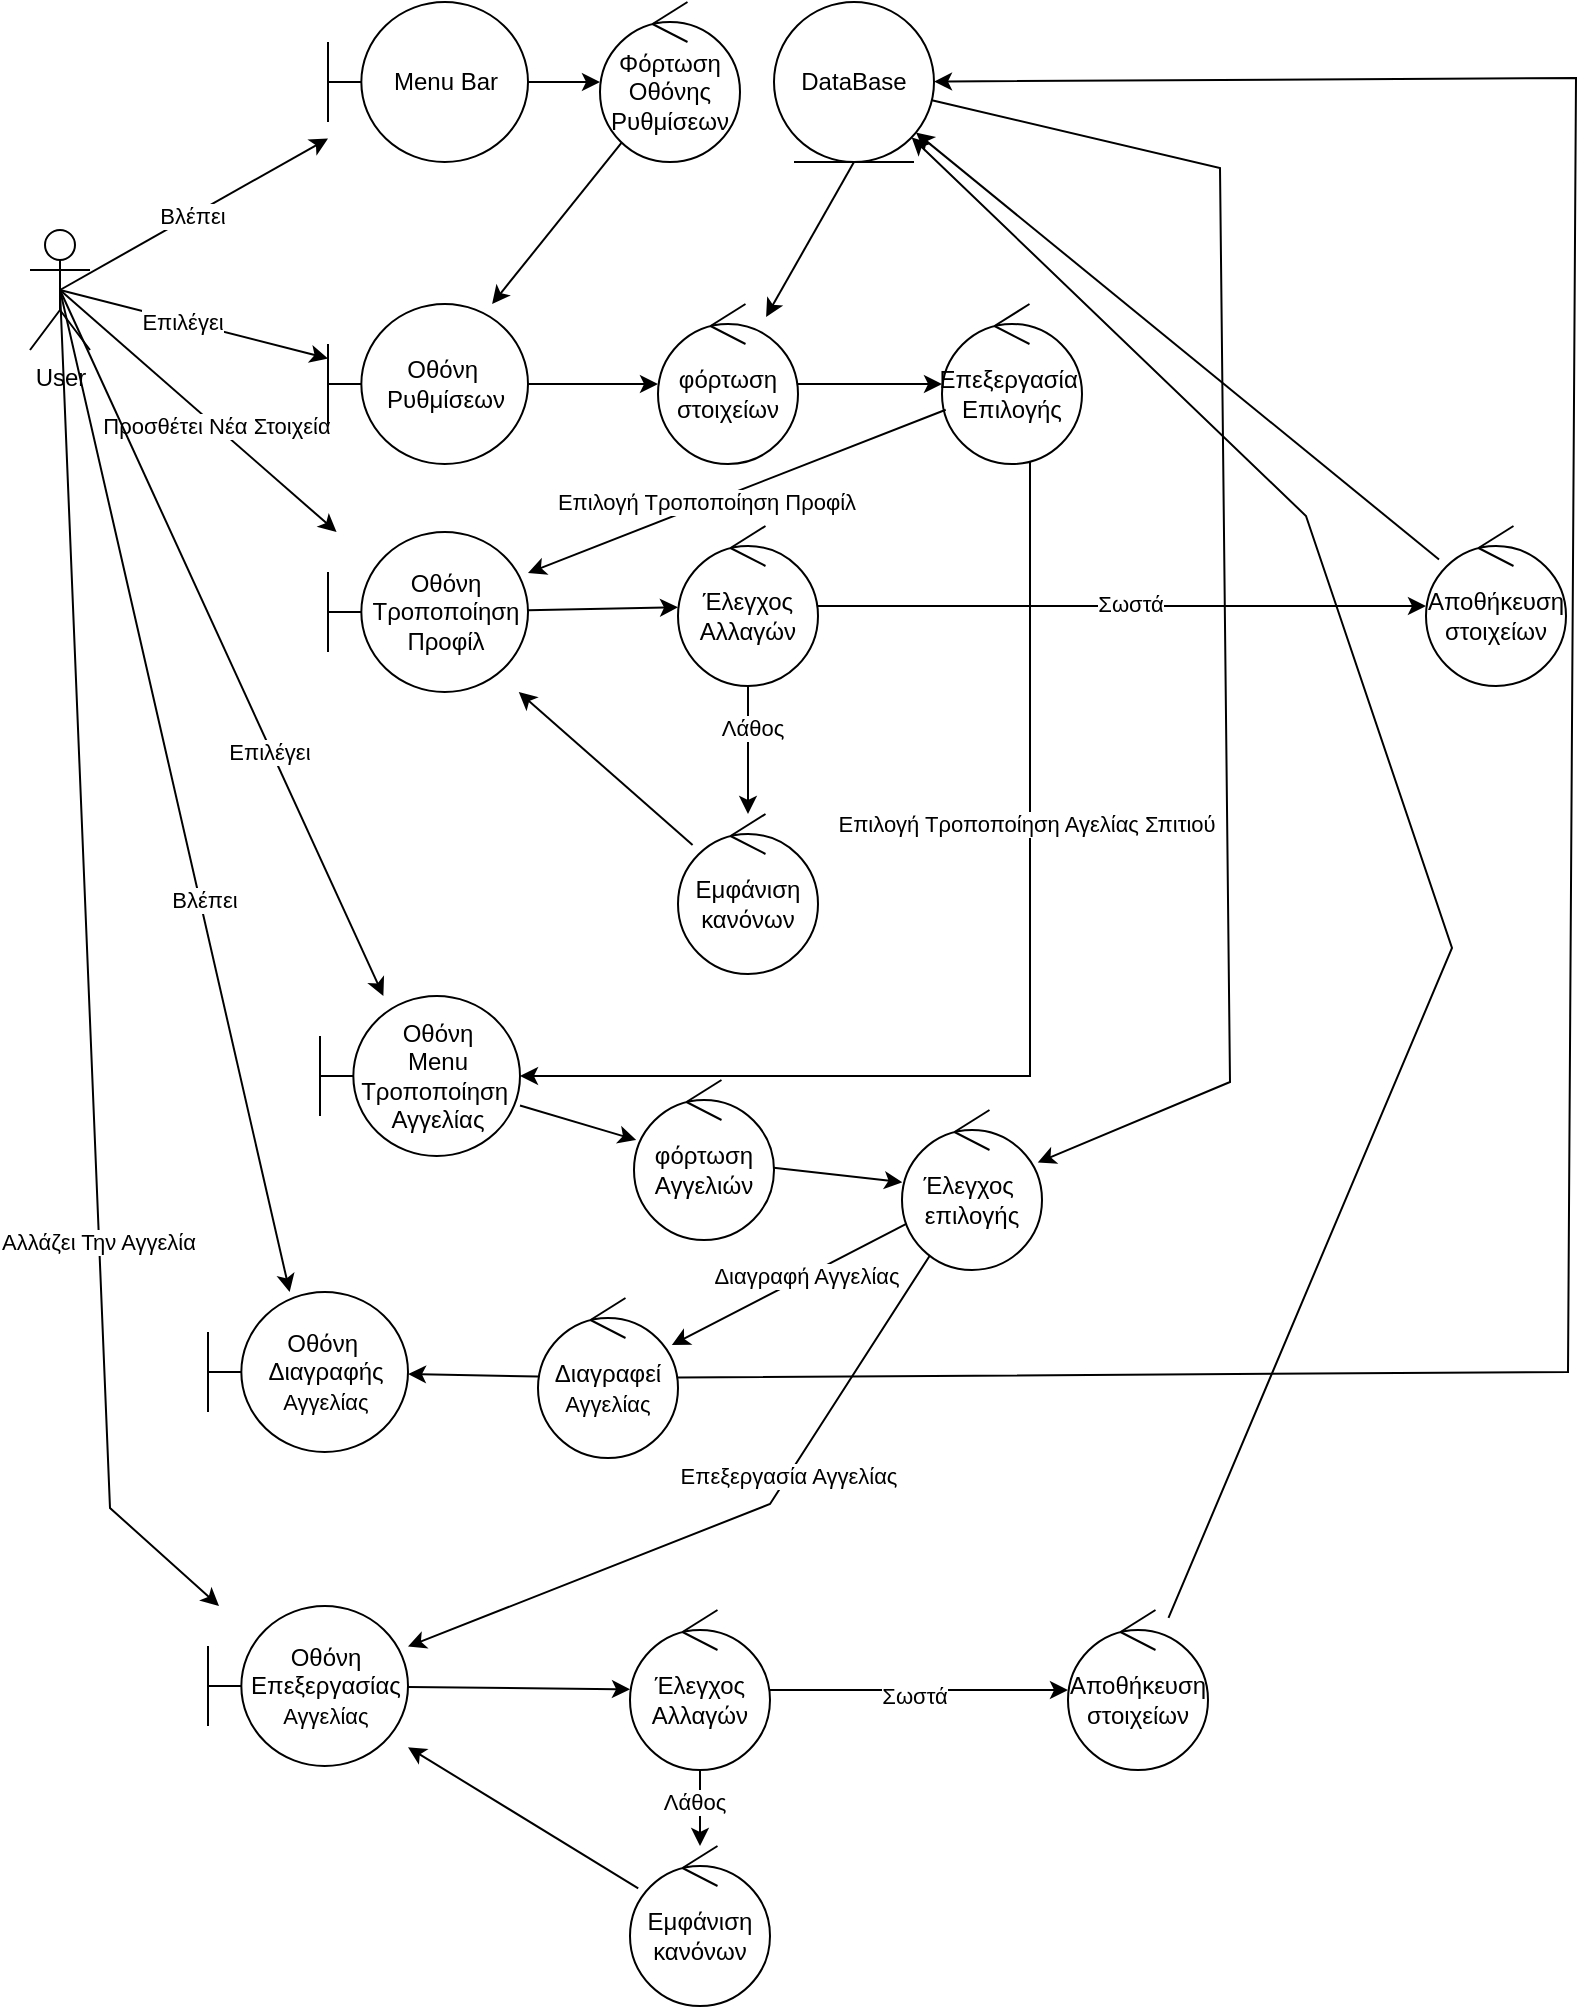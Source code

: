 <mxfile version="26.2.2">
  <diagram name="Σελίδα-1" id="8BYGorF-1CgQnMmw-XZW">
    <mxGraphModel dx="1444" dy="1060" grid="0" gridSize="10" guides="1" tooltips="1" connect="1" arrows="1" fold="1" page="0" pageScale="1" pageWidth="827" pageHeight="1169" math="0" shadow="0">
      <root>
        <mxCell id="0" />
        <mxCell id="1" parent="0" />
        <mxCell id="nUsiypDdLE6ypsbWPNVa-3" style="edgeStyle=none;rounded=0;orthogonalLoop=1;jettySize=auto;html=1;exitX=0.5;exitY=0.5;exitDx=0;exitDy=0;exitPerimeter=0;" parent="1" source="dpwUTuutwJOYTm1G-602-5" target="nUsiypDdLE6ypsbWPNVa-1" edge="1">
          <mxGeometry relative="1" as="geometry" />
        </mxCell>
        <mxCell id="nUsiypDdLE6ypsbWPNVa-4" value="Βλέπει" style="edgeLabel;html=1;align=center;verticalAlign=middle;resizable=0;points=[];" parent="nUsiypDdLE6ypsbWPNVa-3" vertex="1" connectable="0">
          <mxGeometry x="-0.012" relative="1" as="geometry">
            <mxPoint as="offset" />
          </mxGeometry>
        </mxCell>
        <mxCell id="nUsiypDdLE6ypsbWPNVa-6" style="edgeStyle=none;rounded=0;orthogonalLoop=1;jettySize=auto;html=1;exitX=0.5;exitY=0.5;exitDx=0;exitDy=0;exitPerimeter=0;" parent="1" source="dpwUTuutwJOYTm1G-602-5" target="nUsiypDdLE6ypsbWPNVa-5" edge="1">
          <mxGeometry relative="1" as="geometry" />
        </mxCell>
        <mxCell id="nUsiypDdLE6ypsbWPNVa-7" value="Επιλέγει" style="edgeLabel;html=1;align=center;verticalAlign=middle;resizable=0;points=[];" parent="nUsiypDdLE6ypsbWPNVa-6" vertex="1" connectable="0">
          <mxGeometry x="-0.099" relative="1" as="geometry">
            <mxPoint as="offset" />
          </mxGeometry>
        </mxCell>
        <mxCell id="nUsiypDdLE6ypsbWPNVa-13" style="edgeStyle=none;rounded=0;orthogonalLoop=1;jettySize=auto;html=1;exitX=0.5;exitY=0.5;exitDx=0;exitDy=0;exitPerimeter=0;" parent="1" source="dpwUTuutwJOYTm1G-602-5" target="nUsiypDdLE6ypsbWPNVa-11" edge="1">
          <mxGeometry relative="1" as="geometry" />
        </mxCell>
        <mxCell id="nUsiypDdLE6ypsbWPNVa-14" value="Προσθέτει Νέα Στοιχεία" style="edgeLabel;html=1;align=center;verticalAlign=middle;resizable=0;points=[];" parent="nUsiypDdLE6ypsbWPNVa-13" vertex="1" connectable="0">
          <mxGeometry x="0.119" relative="1" as="geometry">
            <mxPoint as="offset" />
          </mxGeometry>
        </mxCell>
        <mxCell id="zBdxMDdA5Jc1Q53KBNL7-8" style="edgeStyle=none;rounded=0;orthogonalLoop=1;jettySize=auto;html=1;exitX=0.5;exitY=0.5;exitDx=0;exitDy=0;exitPerimeter=0;" edge="1" parent="1" source="dpwUTuutwJOYTm1G-602-5" target="zBdxMDdA5Jc1Q53KBNL7-5">
          <mxGeometry relative="1" as="geometry" />
        </mxCell>
        <mxCell id="zBdxMDdA5Jc1Q53KBNL7-9" value="Επιλέγει&amp;nbsp;" style="edgeLabel;html=1;align=center;verticalAlign=middle;resizable=0;points=[];" vertex="1" connectable="0" parent="zBdxMDdA5Jc1Q53KBNL7-8">
          <mxGeometry x="0.307" relative="1" as="geometry">
            <mxPoint as="offset" />
          </mxGeometry>
        </mxCell>
        <mxCell id="zBdxMDdA5Jc1Q53KBNL7-39" style="edgeStyle=none;rounded=0;orthogonalLoop=1;jettySize=auto;html=1;exitX=0.5;exitY=0.5;exitDx=0;exitDy=0;exitPerimeter=0;" edge="1" parent="1" source="dpwUTuutwJOYTm1G-602-5" target="zBdxMDdA5Jc1Q53KBNL7-15">
          <mxGeometry relative="1" as="geometry" />
        </mxCell>
        <mxCell id="zBdxMDdA5Jc1Q53KBNL7-40" value="Βλέπει" style="edgeLabel;html=1;align=center;verticalAlign=middle;resizable=0;points=[];" vertex="1" connectable="0" parent="zBdxMDdA5Jc1Q53KBNL7-39">
          <mxGeometry x="0.218" y="2" relative="1" as="geometry">
            <mxPoint as="offset" />
          </mxGeometry>
        </mxCell>
        <mxCell id="zBdxMDdA5Jc1Q53KBNL7-41" style="edgeStyle=none;rounded=0;orthogonalLoop=1;jettySize=auto;html=1;exitX=0.5;exitY=0.5;exitDx=0;exitDy=0;exitPerimeter=0;" edge="1" parent="1" source="dpwUTuutwJOYTm1G-602-5" target="zBdxMDdA5Jc1Q53KBNL7-23">
          <mxGeometry relative="1" as="geometry">
            <Array as="points">
              <mxPoint x="-331" y="510" />
            </Array>
          </mxGeometry>
        </mxCell>
        <mxCell id="zBdxMDdA5Jc1Q53KBNL7-42" value="Αλλάζει Την Αγγελία" style="edgeLabel;html=1;align=center;verticalAlign=middle;resizable=0;points=[];" vertex="1" connectable="0" parent="zBdxMDdA5Jc1Q53KBNL7-41">
          <mxGeometry x="0.396" y="-1" relative="1" as="geometry">
            <mxPoint as="offset" />
          </mxGeometry>
        </mxCell>
        <mxCell id="dpwUTuutwJOYTm1G-602-5" value="User" style="shape=umlActor;verticalLabelPosition=bottom;verticalAlign=top;html=1;outlineConnect=0;" parent="1" vertex="1">
          <mxGeometry x="-371" y="-129" width="30" height="60" as="geometry" />
        </mxCell>
        <mxCell id="nUsiypDdLE6ypsbWPNVa-10" style="edgeStyle=none;rounded=0;orthogonalLoop=1;jettySize=auto;html=1;exitX=0.5;exitY=1;exitDx=0;exitDy=0;" parent="1" source="dpwUTuutwJOYTm1G-602-13" target="nUsiypDdLE6ypsbWPNVa-8" edge="1">
          <mxGeometry relative="1" as="geometry" />
        </mxCell>
        <mxCell id="dpwUTuutwJOYTm1G-602-13" value="DataBase" style="ellipse;shape=umlEntity;whiteSpace=wrap;html=1;" parent="1" vertex="1">
          <mxGeometry x="1" y="-243" width="80" height="80" as="geometry" />
        </mxCell>
        <mxCell id="fuIP2sSBbOLj8hBxwQu8-3" value="" style="edgeStyle=none;rounded=0;orthogonalLoop=1;jettySize=auto;html=1;" parent="1" source="nUsiypDdLE6ypsbWPNVa-1" target="fuIP2sSBbOLj8hBxwQu8-1" edge="1">
          <mxGeometry relative="1" as="geometry" />
        </mxCell>
        <mxCell id="nUsiypDdLE6ypsbWPNVa-1" value="Menu Bar" style="shape=umlBoundary;whiteSpace=wrap;html=1;" parent="1" vertex="1">
          <mxGeometry x="-222" y="-243" width="100" height="80" as="geometry" />
        </mxCell>
        <mxCell id="nUsiypDdLE6ypsbWPNVa-9" value="" style="edgeStyle=none;rounded=0;orthogonalLoop=1;jettySize=auto;html=1;" parent="1" source="nUsiypDdLE6ypsbWPNVa-5" target="nUsiypDdLE6ypsbWPNVa-8" edge="1">
          <mxGeometry relative="1" as="geometry" />
        </mxCell>
        <mxCell id="nUsiypDdLE6ypsbWPNVa-5" value="Οθόνη&amp;nbsp;&lt;div&gt;Ρυθμίσεων&lt;/div&gt;" style="shape=umlBoundary;whiteSpace=wrap;html=1;" parent="1" vertex="1">
          <mxGeometry x="-222" y="-92" width="100" height="80" as="geometry" />
        </mxCell>
        <mxCell id="zBdxMDdA5Jc1Q53KBNL7-2" value="" style="edgeStyle=orthogonalEdgeStyle;rounded=0;orthogonalLoop=1;jettySize=auto;html=1;" edge="1" parent="1" source="nUsiypDdLE6ypsbWPNVa-8" target="zBdxMDdA5Jc1Q53KBNL7-1">
          <mxGeometry relative="1" as="geometry" />
        </mxCell>
        <mxCell id="nUsiypDdLE6ypsbWPNVa-8" value="φόρτωση&lt;div&gt;στοιχείων&lt;/div&gt;" style="ellipse;shape=umlControl;whiteSpace=wrap;html=1;" parent="1" vertex="1">
          <mxGeometry x="-57" y="-92" width="70" height="80" as="geometry" />
        </mxCell>
        <mxCell id="nUsiypDdLE6ypsbWPNVa-16" value="" style="edgeStyle=none;rounded=0;orthogonalLoop=1;jettySize=auto;html=1;" parent="1" source="nUsiypDdLE6ypsbWPNVa-20" target="nUsiypDdLE6ypsbWPNVa-15" edge="1">
          <mxGeometry relative="1" as="geometry">
            <mxPoint x="-60" y="140" as="sourcePoint" />
          </mxGeometry>
        </mxCell>
        <mxCell id="nUsiypDdLE6ypsbWPNVa-19" value="Σωστά" style="edgeLabel;html=1;align=center;verticalAlign=middle;resizable=0;points=[];" parent="nUsiypDdLE6ypsbWPNVa-16" vertex="1" connectable="0">
          <mxGeometry x="0.026" y="1" relative="1" as="geometry">
            <mxPoint as="offset" />
          </mxGeometry>
        </mxCell>
        <mxCell id="nUsiypDdLE6ypsbWPNVa-11" value="Οθόνη&lt;div&gt;Τροποποίηση Προφίλ&lt;/div&gt;" style="shape=umlBoundary;whiteSpace=wrap;html=1;" parent="1" vertex="1">
          <mxGeometry x="-222" y="22" width="100" height="80" as="geometry" />
        </mxCell>
        <mxCell id="nUsiypDdLE6ypsbWPNVa-18" value="" style="edgeStyle=none;rounded=0;orthogonalLoop=1;jettySize=auto;html=1;" parent="1" source="nUsiypDdLE6ypsbWPNVa-15" target="dpwUTuutwJOYTm1G-602-13" edge="1">
          <mxGeometry relative="1" as="geometry" />
        </mxCell>
        <mxCell id="zBdxMDdA5Jc1Q53KBNL7-6" value="" style="edgeStyle=orthogonalEdgeStyle;rounded=0;orthogonalLoop=1;jettySize=auto;html=1;" edge="1" parent="1" source="zBdxMDdA5Jc1Q53KBNL7-1" target="zBdxMDdA5Jc1Q53KBNL7-5">
          <mxGeometry relative="1" as="geometry">
            <mxPoint x="139" y="126" as="sourcePoint" />
            <Array as="points">
              <mxPoint x="129" y="294" />
            </Array>
          </mxGeometry>
        </mxCell>
        <mxCell id="zBdxMDdA5Jc1Q53KBNL7-10" value="Επιλογή Τροποποίηση Αγελίας Σπιτιού" style="edgeLabel;html=1;align=center;verticalAlign=middle;resizable=0;points=[];" vertex="1" connectable="0" parent="zBdxMDdA5Jc1Q53KBNL7-6">
          <mxGeometry x="-0.356" y="-2" relative="1" as="geometry">
            <mxPoint as="offset" />
          </mxGeometry>
        </mxCell>
        <mxCell id="nUsiypDdLE6ypsbWPNVa-15" value="&lt;div&gt;Αποθήκευση&lt;/div&gt;&lt;div&gt;στοιχείων&lt;/div&gt;" style="ellipse;shape=umlControl;whiteSpace=wrap;html=1;" parent="1" vertex="1">
          <mxGeometry x="327" y="19" width="70" height="80" as="geometry" />
        </mxCell>
        <mxCell id="nUsiypDdLE6ypsbWPNVa-21" value="" style="edgeStyle=none;rounded=0;orthogonalLoop=1;jettySize=auto;html=1;" parent="1" source="nUsiypDdLE6ypsbWPNVa-11" target="nUsiypDdLE6ypsbWPNVa-20" edge="1">
          <mxGeometry relative="1" as="geometry">
            <mxPoint x="38" y="3" as="targetPoint" />
          </mxGeometry>
        </mxCell>
        <mxCell id="nUsiypDdLE6ypsbWPNVa-23" value="" style="edgeStyle=none;rounded=0;orthogonalLoop=1;jettySize=auto;html=1;" parent="1" source="nUsiypDdLE6ypsbWPNVa-20" target="nUsiypDdLE6ypsbWPNVa-22" edge="1">
          <mxGeometry relative="1" as="geometry" />
        </mxCell>
        <mxCell id="nUsiypDdLE6ypsbWPNVa-24" value="Λάθος" style="edgeLabel;html=1;align=center;verticalAlign=middle;resizable=0;points=[];" parent="nUsiypDdLE6ypsbWPNVa-23" vertex="1" connectable="0">
          <mxGeometry x="-0.345" y="2" relative="1" as="geometry">
            <mxPoint as="offset" />
          </mxGeometry>
        </mxCell>
        <mxCell id="nUsiypDdLE6ypsbWPNVa-20" value="Έλεγχος Αλλαγών" style="ellipse;shape=umlControl;whiteSpace=wrap;html=1;" parent="1" vertex="1">
          <mxGeometry x="-47" y="19" width="70" height="80" as="geometry" />
        </mxCell>
        <mxCell id="nUsiypDdLE6ypsbWPNVa-25" value="" style="edgeStyle=none;rounded=0;orthogonalLoop=1;jettySize=auto;html=1;" parent="1" source="nUsiypDdLE6ypsbWPNVa-22" target="nUsiypDdLE6ypsbWPNVa-11" edge="1">
          <mxGeometry relative="1" as="geometry" />
        </mxCell>
        <mxCell id="nUsiypDdLE6ypsbWPNVa-22" value="Εμφάνιση&lt;div&gt;κανόνων&lt;/div&gt;" style="ellipse;shape=umlControl;whiteSpace=wrap;html=1;" parent="1" vertex="1">
          <mxGeometry x="-47" y="163" width="70" height="80" as="geometry" />
        </mxCell>
        <mxCell id="fuIP2sSBbOLj8hBxwQu8-4" value="" style="edgeStyle=none;rounded=0;orthogonalLoop=1;jettySize=auto;html=1;" parent="1" source="fuIP2sSBbOLj8hBxwQu8-1" target="nUsiypDdLE6ypsbWPNVa-5" edge="1">
          <mxGeometry relative="1" as="geometry" />
        </mxCell>
        <mxCell id="fuIP2sSBbOLj8hBxwQu8-1" value="Φόρτωση Οθόνης&lt;div&gt;Ρυθμίσεων&lt;/div&gt;" style="ellipse;shape=umlControl;whiteSpace=wrap;html=1;" parent="1" vertex="1">
          <mxGeometry x="-86" y="-243" width="70" height="80" as="geometry" />
        </mxCell>
        <mxCell id="zBdxMDdA5Jc1Q53KBNL7-1" value="Επεξεργασία&amp;nbsp;&lt;div&gt;Επιλογής&lt;/div&gt;" style="ellipse;shape=umlControl;whiteSpace=wrap;html=1;" vertex="1" parent="1">
          <mxGeometry x="85" y="-92" width="70" height="80" as="geometry" />
        </mxCell>
        <mxCell id="zBdxMDdA5Jc1Q53KBNL7-3" value="" style="endArrow=classic;html=1;rounded=0;" edge="1" parent="1" source="zBdxMDdA5Jc1Q53KBNL7-1" target="nUsiypDdLE6ypsbWPNVa-11">
          <mxGeometry width="50" height="50" relative="1" as="geometry">
            <mxPoint x="-135" y="73" as="sourcePoint" />
            <mxPoint x="-85" y="23" as="targetPoint" />
          </mxGeometry>
        </mxCell>
        <mxCell id="zBdxMDdA5Jc1Q53KBNL7-4" value="Επιλογή Τροποποίηση Προφίλ" style="edgeLabel;html=1;align=center;verticalAlign=middle;resizable=0;points=[];" vertex="1" connectable="0" parent="zBdxMDdA5Jc1Q53KBNL7-3">
          <mxGeometry x="0.155" y="-1" relative="1" as="geometry">
            <mxPoint x="1" as="offset" />
          </mxGeometry>
        </mxCell>
        <mxCell id="zBdxMDdA5Jc1Q53KBNL7-12" value="" style="edgeStyle=none;rounded=0;orthogonalLoop=1;jettySize=auto;html=1;" edge="1" parent="1" source="zBdxMDdA5Jc1Q53KBNL7-5" target="zBdxMDdA5Jc1Q53KBNL7-24">
          <mxGeometry relative="1" as="geometry" />
        </mxCell>
        <mxCell id="zBdxMDdA5Jc1Q53KBNL7-5" value="Οθόνη&lt;div&gt;Menu Τροποποίηση&amp;nbsp;&lt;div&gt;Αγγελίας&lt;/div&gt;&lt;/div&gt;" style="shape=umlBoundary;whiteSpace=wrap;html=1;" vertex="1" parent="1">
          <mxGeometry x="-226" y="254" width="100" height="80" as="geometry" />
        </mxCell>
        <mxCell id="zBdxMDdA5Jc1Q53KBNL7-17" value="" style="edgeStyle=none;rounded=0;orthogonalLoop=1;jettySize=auto;html=1;" edge="1" parent="1" source="zBdxMDdA5Jc1Q53KBNL7-11" target="zBdxMDdA5Jc1Q53KBNL7-13">
          <mxGeometry relative="1" as="geometry" />
        </mxCell>
        <mxCell id="zBdxMDdA5Jc1Q53KBNL7-22" value="Διαγραφή Αγγελίας" style="edgeLabel;html=1;align=center;verticalAlign=middle;resizable=0;points=[];" vertex="1" connectable="0" parent="zBdxMDdA5Jc1Q53KBNL7-17">
          <mxGeometry x="-0.128" relative="1" as="geometry">
            <mxPoint as="offset" />
          </mxGeometry>
        </mxCell>
        <mxCell id="zBdxMDdA5Jc1Q53KBNL7-27" value="" style="edgeStyle=none;rounded=0;orthogonalLoop=1;jettySize=auto;html=1;" edge="1" parent="1" source="zBdxMDdA5Jc1Q53KBNL7-11" target="zBdxMDdA5Jc1Q53KBNL7-23">
          <mxGeometry relative="1" as="geometry">
            <Array as="points">
              <mxPoint x="-1" y="508" />
            </Array>
          </mxGeometry>
        </mxCell>
        <mxCell id="zBdxMDdA5Jc1Q53KBNL7-28" value="Επεξεργασία Αγγελίας" style="edgeLabel;html=1;align=center;verticalAlign=middle;resizable=0;points=[];" vertex="1" connectable="0" parent="zBdxMDdA5Jc1Q53KBNL7-27">
          <mxGeometry x="-0.231" relative="1" as="geometry">
            <mxPoint as="offset" />
          </mxGeometry>
        </mxCell>
        <mxCell id="zBdxMDdA5Jc1Q53KBNL7-11" value="Έλεγχος&amp;nbsp;&lt;div&gt;επιλογής&lt;/div&gt;" style="ellipse;shape=umlControl;whiteSpace=wrap;html=1;" vertex="1" parent="1">
          <mxGeometry x="65" y="311" width="70" height="80" as="geometry" />
        </mxCell>
        <mxCell id="zBdxMDdA5Jc1Q53KBNL7-18" value="" style="edgeStyle=none;rounded=0;orthogonalLoop=1;jettySize=auto;html=1;" edge="1" parent="1" source="zBdxMDdA5Jc1Q53KBNL7-13" target="zBdxMDdA5Jc1Q53KBNL7-15">
          <mxGeometry relative="1" as="geometry" />
        </mxCell>
        <mxCell id="zBdxMDdA5Jc1Q53KBNL7-13" value="Διαγραφεί&lt;div&gt;&lt;span style=&quot;font-size: 11px; text-wrap-mode: nowrap; background-color: rgb(255, 255, 255);&quot;&gt;Αγγελίας&lt;/span&gt;&lt;/div&gt;" style="ellipse;shape=umlControl;whiteSpace=wrap;html=1;" vertex="1" parent="1">
          <mxGeometry x="-117" y="405" width="70" height="80" as="geometry" />
        </mxCell>
        <mxCell id="zBdxMDdA5Jc1Q53KBNL7-15" value="Οθόνη&amp;nbsp;&lt;div&gt;Διαγραφής&lt;/div&gt;&lt;div&gt;&lt;span style=&quot;font-size: 11px; text-wrap-mode: nowrap; background-color: rgb(255, 255, 255);&quot;&gt;Αγγελίας&lt;/span&gt;&lt;/div&gt;" style="shape=umlBoundary;whiteSpace=wrap;html=1;" vertex="1" parent="1">
          <mxGeometry x="-282" y="402" width="100" height="80" as="geometry" />
        </mxCell>
        <mxCell id="zBdxMDdA5Jc1Q53KBNL7-20" value="" style="endArrow=classic;html=1;rounded=0;" edge="1" parent="1" source="zBdxMDdA5Jc1Q53KBNL7-13" target="dpwUTuutwJOYTm1G-602-13">
          <mxGeometry width="50" height="50" relative="1" as="geometry">
            <mxPoint x="-82" y="294" as="sourcePoint" />
            <mxPoint x="596" y="359" as="targetPoint" />
            <Array as="points">
              <mxPoint x="398" y="442" />
              <mxPoint x="402" y="-205" />
            </Array>
          </mxGeometry>
        </mxCell>
        <mxCell id="zBdxMDdA5Jc1Q53KBNL7-30" value="" style="edgeStyle=none;rounded=0;orthogonalLoop=1;jettySize=auto;html=1;" edge="1" parent="1" source="zBdxMDdA5Jc1Q53KBNL7-23" target="zBdxMDdA5Jc1Q53KBNL7-29">
          <mxGeometry relative="1" as="geometry" />
        </mxCell>
        <mxCell id="zBdxMDdA5Jc1Q53KBNL7-23" value="Οθόνη Επεξεργασίας&lt;div&gt;&lt;span style=&quot;font-size: 11px; text-wrap-mode: nowrap; background-color: rgb(255, 255, 255);&quot;&gt;Αγγελίας&lt;/span&gt;&lt;/div&gt;" style="shape=umlBoundary;whiteSpace=wrap;html=1;" vertex="1" parent="1">
          <mxGeometry x="-282" y="559" width="100" height="80" as="geometry" />
        </mxCell>
        <mxCell id="zBdxMDdA5Jc1Q53KBNL7-25" value="" style="edgeStyle=none;rounded=0;orthogonalLoop=1;jettySize=auto;html=1;" edge="1" parent="1" source="zBdxMDdA5Jc1Q53KBNL7-24" target="zBdxMDdA5Jc1Q53KBNL7-11">
          <mxGeometry relative="1" as="geometry" />
        </mxCell>
        <mxCell id="zBdxMDdA5Jc1Q53KBNL7-24" value="φόρτωση&lt;div&gt;Αγγελιών&lt;/div&gt;" style="ellipse;shape=umlControl;whiteSpace=wrap;html=1;" vertex="1" parent="1">
          <mxGeometry x="-69" y="296" width="70" height="80" as="geometry" />
        </mxCell>
        <mxCell id="zBdxMDdA5Jc1Q53KBNL7-26" value="" style="endArrow=classic;html=1;rounded=0;" edge="1" parent="1" source="dpwUTuutwJOYTm1G-602-13" target="zBdxMDdA5Jc1Q53KBNL7-11">
          <mxGeometry width="50" height="50" relative="1" as="geometry">
            <mxPoint x="67" y="357" as="sourcePoint" />
            <mxPoint x="184" y="-174" as="targetPoint" />
            <Array as="points">
              <mxPoint x="224" y="-160" />
              <mxPoint x="229" y="297" />
            </Array>
          </mxGeometry>
        </mxCell>
        <mxCell id="zBdxMDdA5Jc1Q53KBNL7-32" value="" style="edgeStyle=none;rounded=0;orthogonalLoop=1;jettySize=auto;html=1;" edge="1" parent="1" source="zBdxMDdA5Jc1Q53KBNL7-29" target="zBdxMDdA5Jc1Q53KBNL7-31">
          <mxGeometry relative="1" as="geometry" />
        </mxCell>
        <mxCell id="zBdxMDdA5Jc1Q53KBNL7-33" value="Σωστά" style="edgeLabel;html=1;align=center;verticalAlign=middle;resizable=0;points=[];" vertex="1" connectable="0" parent="zBdxMDdA5Jc1Q53KBNL7-32">
          <mxGeometry x="-0.039" y="-3" relative="1" as="geometry">
            <mxPoint as="offset" />
          </mxGeometry>
        </mxCell>
        <mxCell id="zBdxMDdA5Jc1Q53KBNL7-35" value="" style="edgeStyle=none;rounded=0;orthogonalLoop=1;jettySize=auto;html=1;" edge="1" parent="1" source="zBdxMDdA5Jc1Q53KBNL7-29" target="zBdxMDdA5Jc1Q53KBNL7-34">
          <mxGeometry relative="1" as="geometry" />
        </mxCell>
        <mxCell id="zBdxMDdA5Jc1Q53KBNL7-36" value="Λάθος" style="edgeLabel;html=1;align=center;verticalAlign=middle;resizable=0;points=[];" vertex="1" connectable="0" parent="zBdxMDdA5Jc1Q53KBNL7-35">
          <mxGeometry x="-0.175" y="-3" relative="1" as="geometry">
            <mxPoint as="offset" />
          </mxGeometry>
        </mxCell>
        <mxCell id="zBdxMDdA5Jc1Q53KBNL7-29" value="Έλεγχος Αλλαγών" style="ellipse;shape=umlControl;whiteSpace=wrap;html=1;" vertex="1" parent="1">
          <mxGeometry x="-71" y="561" width="70" height="80" as="geometry" />
        </mxCell>
        <mxCell id="zBdxMDdA5Jc1Q53KBNL7-31" value="&lt;div&gt;Αποθήκευση&lt;/div&gt;&lt;div&gt;στοιχείων&lt;/div&gt;" style="ellipse;shape=umlControl;whiteSpace=wrap;html=1;" vertex="1" parent="1">
          <mxGeometry x="148" y="561" width="70" height="80" as="geometry" />
        </mxCell>
        <mxCell id="zBdxMDdA5Jc1Q53KBNL7-37" value="" style="edgeStyle=none;rounded=0;orthogonalLoop=1;jettySize=auto;html=1;" edge="1" parent="1" source="zBdxMDdA5Jc1Q53KBNL7-34" target="zBdxMDdA5Jc1Q53KBNL7-23">
          <mxGeometry relative="1" as="geometry" />
        </mxCell>
        <mxCell id="zBdxMDdA5Jc1Q53KBNL7-34" value="Εμφάνιση&lt;div&gt;κανόνων&lt;/div&gt;" style="ellipse;shape=umlControl;whiteSpace=wrap;html=1;" vertex="1" parent="1">
          <mxGeometry x="-71" y="679" width="70" height="80" as="geometry" />
        </mxCell>
        <mxCell id="zBdxMDdA5Jc1Q53KBNL7-38" value="" style="endArrow=classic;html=1;rounded=0;" edge="1" parent="1" source="zBdxMDdA5Jc1Q53KBNL7-31" target="dpwUTuutwJOYTm1G-602-13">
          <mxGeometry width="50" height="50" relative="1" as="geometry">
            <mxPoint x="67" y="377" as="sourcePoint" />
            <mxPoint x="334" y="379" as="targetPoint" />
            <Array as="points">
              <mxPoint x="340" y="230" />
              <mxPoint x="267" y="14" />
            </Array>
          </mxGeometry>
        </mxCell>
      </root>
    </mxGraphModel>
  </diagram>
</mxfile>
